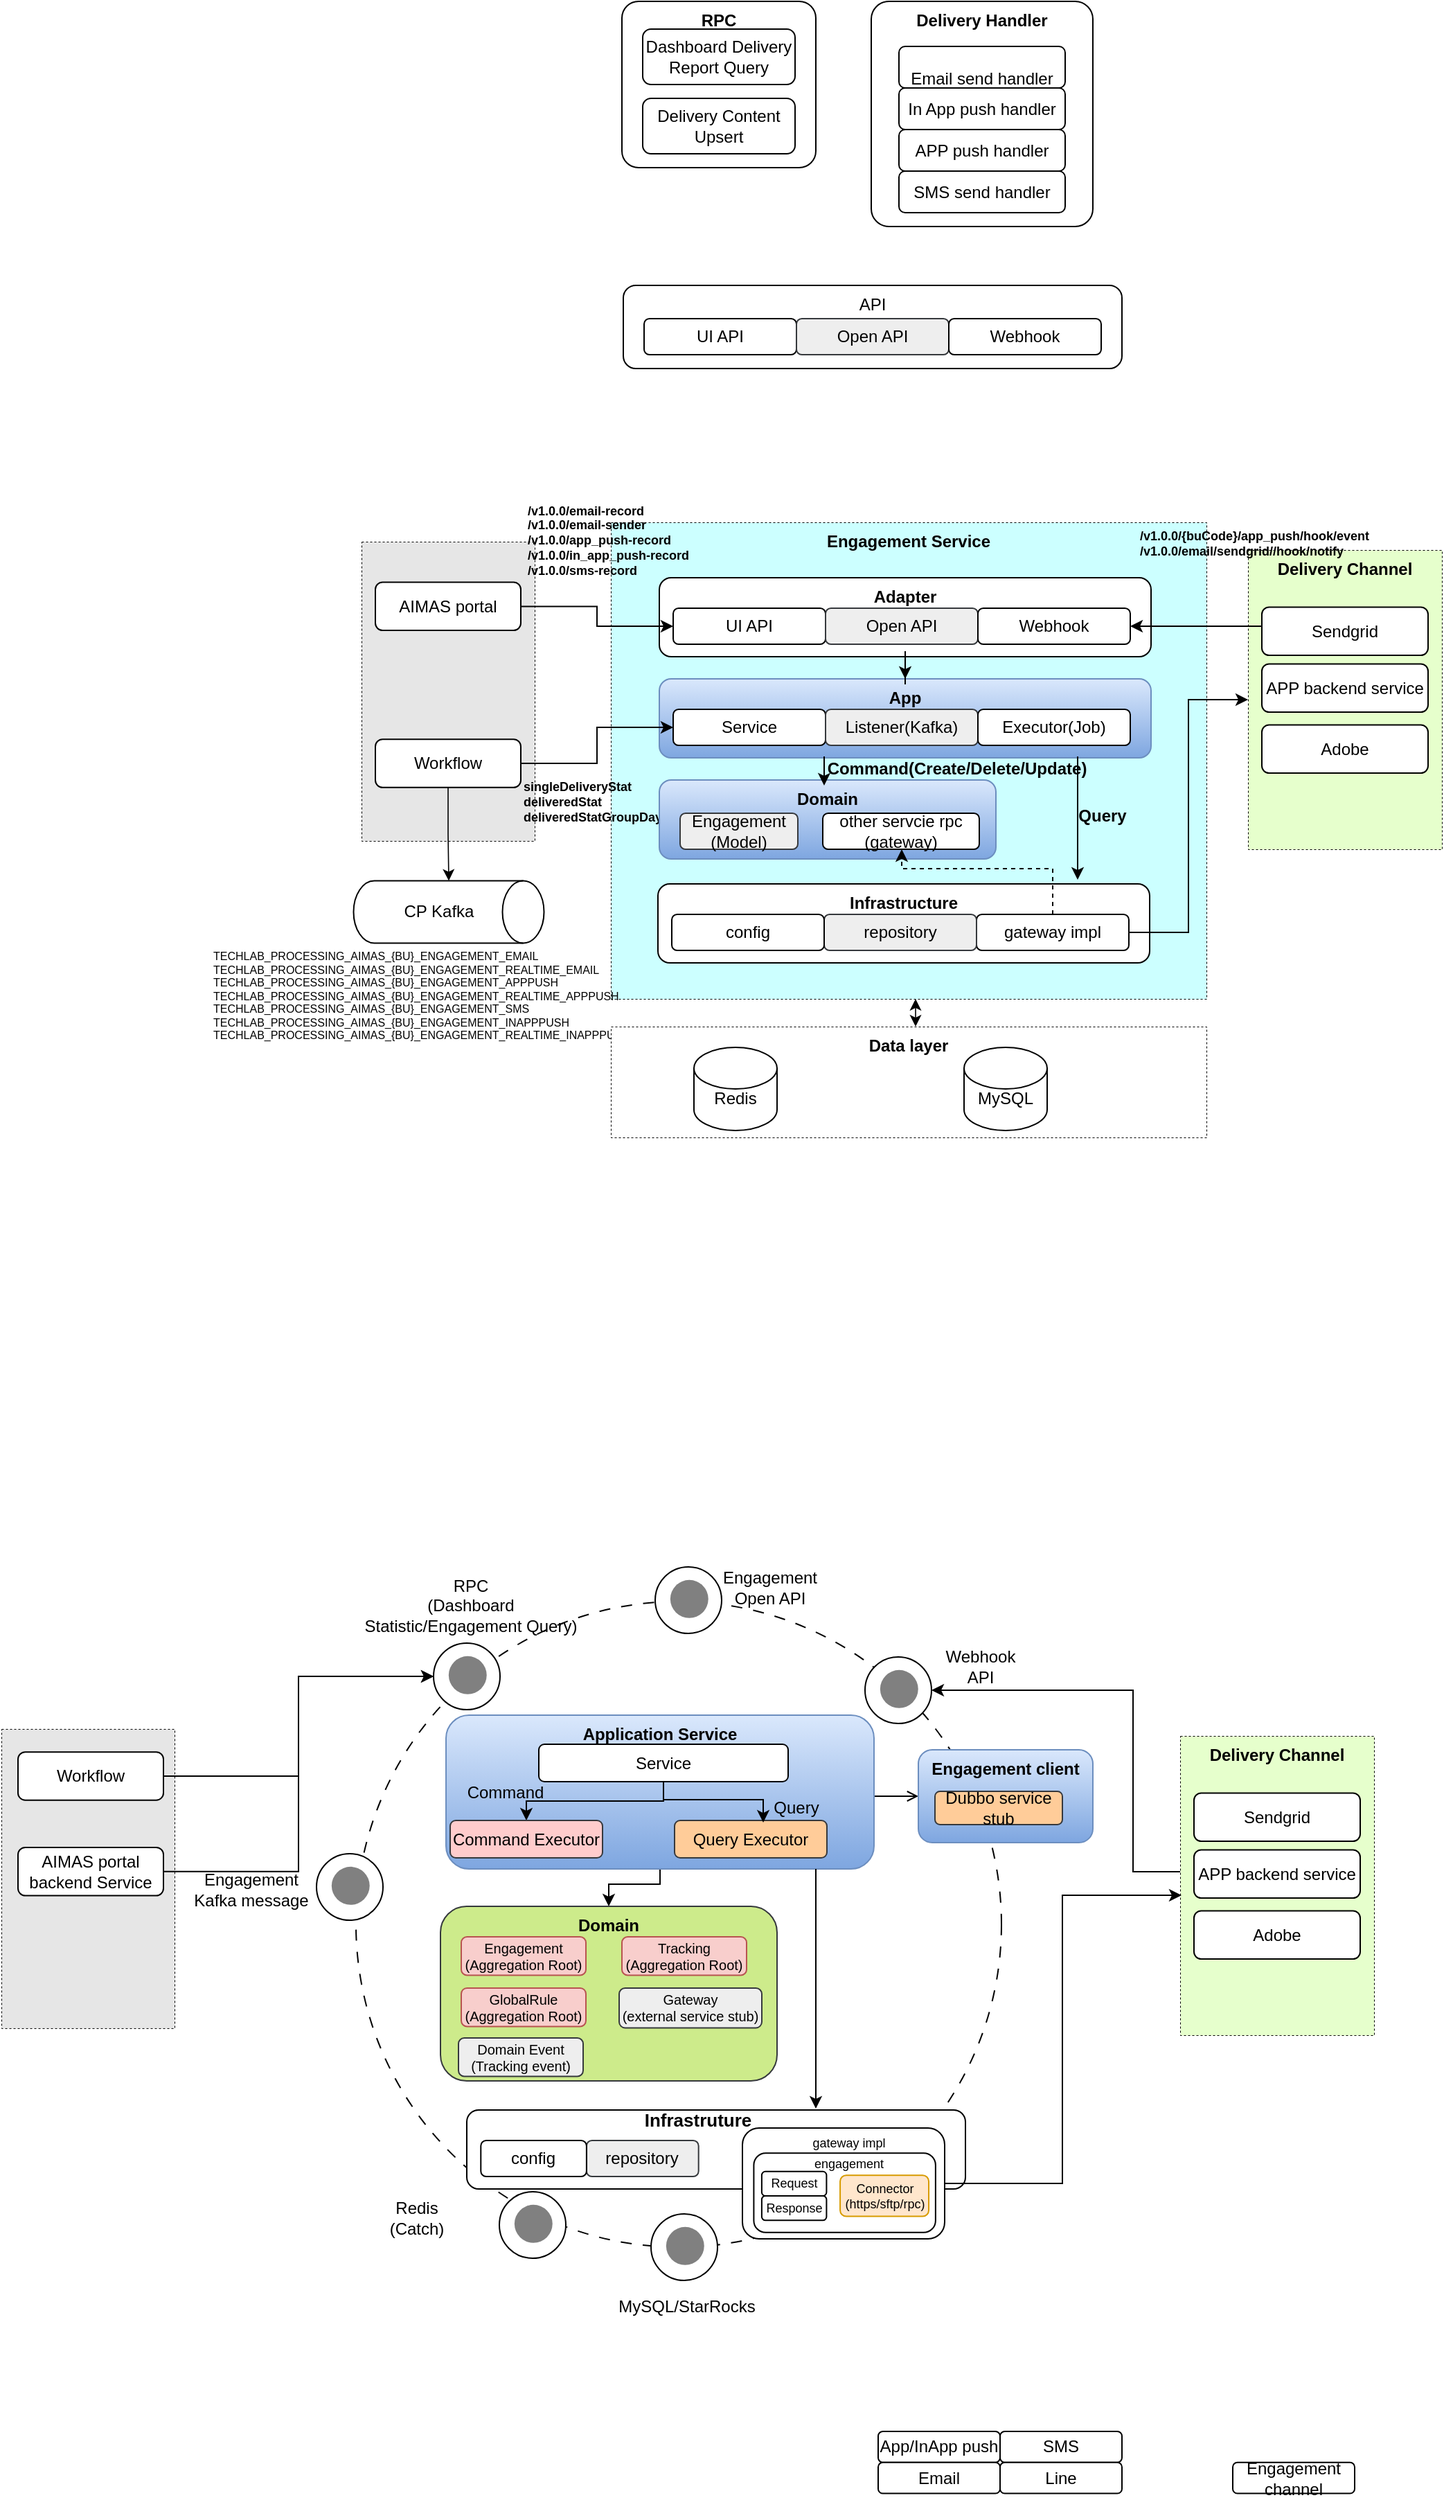 <mxfile version="26.0.14">
  <diagram name="第 1 页" id="Tgx1bqKsLs8PZ8dt4VcN">
    <mxGraphModel dx="1925" dy="1821" grid="0" gridSize="10" guides="1" tooltips="1" connect="1" arrows="1" fold="1" page="1" pageScale="1" pageWidth="827" pageHeight="1169" math="0" shadow="0">
      <root>
        <mxCell id="0" />
        <mxCell id="1" parent="0" />
        <mxCell id="XerFbpVoTHIb1QeO8kq2-1" value="Engagement Service" style="rounded=0;whiteSpace=wrap;html=1;verticalAlign=top;strokeWidth=0.5;dashed=1;fillColor=#CCFFFF;fontStyle=1" parent="1" vertex="1">
          <mxGeometry x="280" y="220" width="430" height="344" as="geometry" />
        </mxCell>
        <mxCell id="XerFbpVoTHIb1QeO8kq2-7" value="" style="shape=cylinder3;whiteSpace=wrap;html=1;boundedLbl=1;backgroundOutline=1;size=15;rotation=90;" parent="1" vertex="1">
          <mxGeometry x="140.5" y="432.5" width="45" height="137.5" as="geometry" />
        </mxCell>
        <mxCell id="XerFbpVoTHIb1QeO8kq2-8" value="&lt;div&gt;TECHLAB_PROCESSING_AIMAS_{BU}_ENGAGEMENT_EMAIL&lt;/div&gt;&lt;div&gt;TECHLAB_PROCESSING_AIMAS_{BU}_ENGAGEMENT_REALTIME_EMAIL&lt;/div&gt;&lt;div&gt;TECHLAB_PROCESSING_AIMAS_{BU}_ENGAGEMENT_APPPUSH&lt;/div&gt;&lt;div&gt;TECHLAB_PROCESSING_AIMAS_{BU}_ENGAGEMENT_REALTIME_APPPUSH&lt;/div&gt;&lt;div&gt;TECHLAB_PROCESSING_AIMAS_{BU}_ENGAGEMENT_SMS&lt;/div&gt;&lt;div&gt;TECHLAB_PROCESSING_AIMAS_{BU}_ENGAGEMENT_INAPPPUSH&lt;/div&gt;&lt;div&gt;TECHLAB_PROCESSING_AIMAS_{BU}_ENGAGEMENT_REALTIME_INAPPPUSH&lt;/div&gt;" style="text;html=1;align=left;verticalAlign=middle;whiteSpace=wrap;rounded=0;fontSize=8;" parent="1" vertex="1">
          <mxGeometry x="-9.5" y="527" width="330" height="70" as="geometry" />
        </mxCell>
        <mxCell id="XerFbpVoTHIb1QeO8kq2-21" value="" style="rounded=0;whiteSpace=wrap;html=1;dashed=1;strokeWidth=0.5;fillColor=#E6E6E6;" parent="1" vertex="1">
          <mxGeometry x="100" y="234" width="125" height="216" as="geometry" />
        </mxCell>
        <mxCell id="XerFbpVoTHIb1QeO8kq2-22" value="Workflow" style="rounded=1;whiteSpace=wrap;html=1;" parent="1" vertex="1">
          <mxGeometry x="110" y="376.62" width="105" height="34.75" as="geometry" />
        </mxCell>
        <mxCell id="XerFbpVoTHIb1QeO8kq2-23" value="AIMAS portal" style="rounded=1;whiteSpace=wrap;html=1;" parent="1" vertex="1">
          <mxGeometry x="110" y="263.25" width="105" height="34.75" as="geometry" />
        </mxCell>
        <mxCell id="XerFbpVoTHIb1QeO8kq2-24" value="Delivery Channel" style="rounded=0;whiteSpace=wrap;html=1;verticalAlign=top;dashed=1;strokeWidth=0.5;fillColor=#E6FFCC;fontStyle=1" parent="1" vertex="1">
          <mxGeometry x="740" y="240" width="140" height="216" as="geometry" />
        </mxCell>
        <mxCell id="XerFbpVoTHIb1QeO8kq2-25" value="APP backend service" style="rounded=1;whiteSpace=wrap;html=1;" parent="1" vertex="1">
          <mxGeometry x="750" y="322.25" width="120" height="34.75" as="geometry" />
        </mxCell>
        <mxCell id="XerFbpVoTHIb1QeO8kq2-26" value="Sendgrid" style="rounded=1;whiteSpace=wrap;html=1;" parent="1" vertex="1">
          <mxGeometry x="750" y="281.25" width="120" height="34.75" as="geometry" />
        </mxCell>
        <mxCell id="XerFbpVoTHIb1QeO8kq2-27" value="Adobe" style="rounded=1;whiteSpace=wrap;html=1;" parent="1" vertex="1">
          <mxGeometry x="750" y="366.25" width="120" height="34.75" as="geometry" />
        </mxCell>
        <mxCell id="XerFbpVoTHIb1QeO8kq2-34" value="Data layer" style="rounded=0;whiteSpace=wrap;html=1;verticalAlign=top;strokeWidth=0.5;dashed=1;fontStyle=1" parent="1" vertex="1">
          <mxGeometry x="280" y="584" width="430" height="80" as="geometry" />
        </mxCell>
        <mxCell id="XerFbpVoTHIb1QeO8kq2-35" value="" style="shape=cylinder3;whiteSpace=wrap;html=1;boundedLbl=1;backgroundOutline=1;size=15;" parent="1" vertex="1">
          <mxGeometry x="340" y="599" width="60" height="60" as="geometry" />
        </mxCell>
        <mxCell id="XerFbpVoTHIb1QeO8kq2-36" value="Redis" style="text;html=1;align=center;verticalAlign=middle;whiteSpace=wrap;rounded=0;" parent="1" vertex="1">
          <mxGeometry x="340" y="621" width="60" height="30" as="geometry" />
        </mxCell>
        <mxCell id="XerFbpVoTHIb1QeO8kq2-37" value="" style="shape=cylinder3;whiteSpace=wrap;html=1;boundedLbl=1;backgroundOutline=1;size=15;" parent="1" vertex="1">
          <mxGeometry x="535" y="599" width="60" height="60" as="geometry" />
        </mxCell>
        <mxCell id="XerFbpVoTHIb1QeO8kq2-38" value="MySQL" style="text;html=1;align=center;verticalAlign=middle;whiteSpace=wrap;rounded=0;" parent="1" vertex="1">
          <mxGeometry x="535" y="621" width="60" height="30" as="geometry" />
        </mxCell>
        <mxCell id="XerFbpVoTHIb1QeO8kq2-39" style="edgeStyle=orthogonalEdgeStyle;rounded=0;orthogonalLoop=1;jettySize=auto;html=1;entryX=0;entryY=0.5;entryDx=0;entryDy=0;entryPerimeter=0;strokeWidth=0.8;" parent="1" source="XerFbpVoTHIb1QeO8kq2-22" target="XerFbpVoTHIb1QeO8kq2-7" edge="1">
          <mxGeometry relative="1" as="geometry" />
        </mxCell>
        <mxCell id="XerFbpVoTHIb1QeO8kq2-42" value="" style="endArrow=classic;startArrow=classic;html=1;rounded=0;strokeWidth=0.8;" parent="1" edge="1">
          <mxGeometry width="50" height="50" relative="1" as="geometry">
            <mxPoint x="500" y="584" as="sourcePoint" />
            <mxPoint x="500" y="564" as="targetPoint" />
          </mxGeometry>
        </mxCell>
        <mxCell id="XerFbpVoTHIb1QeO8kq2-43" value="&lt;div&gt;/v1.0.0/email-record&lt;/div&gt;&lt;div&gt;/v1.0.0/email-sender&lt;/div&gt;&lt;div&gt;/v1.0.0/app_push-record&lt;/div&gt;&lt;div&gt;/v1.0.0/in_app_push-record&lt;/div&gt;&lt;div&gt;/v1.0.0/sms-record&lt;/div&gt;" style="text;html=1;align=left;verticalAlign=middle;whiteSpace=wrap;rounded=0;fontSize=9;fontStyle=1" parent="1" vertex="1">
          <mxGeometry x="218" y="203.25" width="140" height="60" as="geometry" />
        </mxCell>
        <mxCell id="XerFbpVoTHIb1QeO8kq2-46" value="&lt;div&gt;/v1.0.0/{buCode}/app_push/hook/event&lt;/div&gt;&lt;div&gt;/v1.0.0/email/sendgrid//hook/notify&lt;/div&gt;" style="text;html=1;align=left;verticalAlign=middle;whiteSpace=wrap;rounded=0;fontSize=9;fontStyle=1" parent="1" vertex="1">
          <mxGeometry x="660" y="220" width="140" height="30" as="geometry" />
        </mxCell>
        <mxCell id="XerFbpVoTHIb1QeO8kq2-47" value="&lt;div&gt;singleDeliveryStat&lt;/div&gt;&lt;div&gt;deliveredStat&lt;/div&gt;&lt;div&gt;deliveredStatGroupDay&lt;/div&gt;" style="text;html=1;align=left;verticalAlign=middle;whiteSpace=wrap;rounded=0;fontSize=9;fontStyle=1" parent="1" vertex="1">
          <mxGeometry x="215" y="404" width="140" height="36" as="geometry" />
        </mxCell>
        <mxCell id="XerFbpVoTHIb1QeO8kq2-48" value="CP Kafka" style="text;html=1;align=center;verticalAlign=middle;whiteSpace=wrap;rounded=0;" parent="1" vertex="1">
          <mxGeometry x="125.5" y="486.25" width="60" height="30" as="geometry" />
        </mxCell>
        <mxCell id="XerFbpVoTHIb1QeO8kq2-54" value="" style="group" parent="1" vertex="1" connectable="0">
          <mxGeometry x="289" y="49" width="360" height="60" as="geometry" />
        </mxCell>
        <mxCell id="XerFbpVoTHIb1QeO8kq2-2" value="API" style="rounded=1;whiteSpace=wrap;html=1;verticalAlign=top;" parent="XerFbpVoTHIb1QeO8kq2-54" vertex="1">
          <mxGeometry width="360" height="60" as="geometry" />
        </mxCell>
        <mxCell id="XerFbpVoTHIb1QeO8kq2-4" value="UI API" style="rounded=1;whiteSpace=wrap;html=1;" parent="XerFbpVoTHIb1QeO8kq2-54" vertex="1">
          <mxGeometry x="15" y="24" width="110" height="26" as="geometry" />
        </mxCell>
        <mxCell id="XerFbpVoTHIb1QeO8kq2-5" value="Open API" style="rounded=1;whiteSpace=wrap;html=1;fillColor=#eeeeee;strokeColor=#36393d;" parent="XerFbpVoTHIb1QeO8kq2-54" vertex="1">
          <mxGeometry x="125" y="24" width="110" height="26" as="geometry" />
        </mxCell>
        <mxCell id="XerFbpVoTHIb1QeO8kq2-6" value="Webhook" style="rounded=1;whiteSpace=wrap;html=1;" parent="XerFbpVoTHIb1QeO8kq2-54" vertex="1">
          <mxGeometry x="235" y="24" width="110" height="26" as="geometry" />
        </mxCell>
        <mxCell id="XerFbpVoTHIb1QeO8kq2-55" value="" style="group" parent="1" vertex="1" connectable="0">
          <mxGeometry x="288" y="-156" width="340" height="162.5" as="geometry" />
        </mxCell>
        <mxCell id="XerFbpVoTHIb1QeO8kq2-9" value="RPC" style="rounded=1;whiteSpace=wrap;html=1;align=center;verticalAlign=top;fontStyle=1;arcSize=10;" parent="XerFbpVoTHIb1QeO8kq2-55" vertex="1">
          <mxGeometry width="140" height="120" as="geometry" />
        </mxCell>
        <mxCell id="XerFbpVoTHIb1QeO8kq2-10" value="Dashboard Delivery Report Query" style="rounded=1;whiteSpace=wrap;html=1;" parent="XerFbpVoTHIb1QeO8kq2-55" vertex="1">
          <mxGeometry x="15" y="20" width="110" height="40" as="geometry" />
        </mxCell>
        <mxCell id="XerFbpVoTHIb1QeO8kq2-11" value="Delivery Content Upsert" style="rounded=1;whiteSpace=wrap;html=1;" parent="XerFbpVoTHIb1QeO8kq2-55" vertex="1">
          <mxGeometry x="15" y="70" width="110" height="40" as="geometry" />
        </mxCell>
        <mxCell id="XerFbpVoTHIb1QeO8kq2-12" value="Delivery Handler" style="rounded=1;whiteSpace=wrap;html=1;align=center;verticalAlign=top;fontStyle=1;arcSize=8;" parent="XerFbpVoTHIb1QeO8kq2-55" vertex="1">
          <mxGeometry x="180" width="160" height="162.5" as="geometry" />
        </mxCell>
        <mxCell id="XerFbpVoTHIb1QeO8kq2-13" value="&lt;div&gt;&lt;br&gt;&lt;/div&gt;Email send handler" style="rounded=1;whiteSpace=wrap;html=1;" parent="XerFbpVoTHIb1QeO8kq2-55" vertex="1">
          <mxGeometry x="200" y="32.5" width="120" height="30" as="geometry" />
        </mxCell>
        <mxCell id="XerFbpVoTHIb1QeO8kq2-14" value="In App push handler" style="rounded=1;whiteSpace=wrap;html=1;" parent="XerFbpVoTHIb1QeO8kq2-55" vertex="1">
          <mxGeometry x="200" y="62.5" width="120" height="30" as="geometry" />
        </mxCell>
        <mxCell id="XerFbpVoTHIb1QeO8kq2-15" value="APP push handler" style="rounded=1;whiteSpace=wrap;html=1;" parent="XerFbpVoTHIb1QeO8kq2-55" vertex="1">
          <mxGeometry x="200" y="92.5" width="120" height="30" as="geometry" />
        </mxCell>
        <mxCell id="XerFbpVoTHIb1QeO8kq2-16" value="SMS send handler" style="rounded=1;whiteSpace=wrap;html=1;" parent="XerFbpVoTHIb1QeO8kq2-55" vertex="1">
          <mxGeometry x="200" y="122.5" width="120" height="30" as="geometry" />
        </mxCell>
        <mxCell id="XerFbpVoTHIb1QeO8kq2-57" value="" style="group" parent="1" vertex="1" connectable="0">
          <mxGeometry x="315" y="260" width="355" height="57" as="geometry" />
        </mxCell>
        <mxCell id="XerFbpVoTHIb1QeO8kq2-58" value="Adapter" style="rounded=1;whiteSpace=wrap;html=1;align=center;verticalAlign=top;fontStyle=1" parent="XerFbpVoTHIb1QeO8kq2-57" vertex="1">
          <mxGeometry width="355" height="57" as="geometry" />
        </mxCell>
        <mxCell id="XerFbpVoTHIb1QeO8kq2-62" value="UI API" style="rounded=1;whiteSpace=wrap;html=1;" parent="XerFbpVoTHIb1QeO8kq2-57" vertex="1">
          <mxGeometry x="10" y="22" width="110" height="26" as="geometry" />
        </mxCell>
        <mxCell id="XerFbpVoTHIb1QeO8kq2-63" value="Open API" style="rounded=1;whiteSpace=wrap;html=1;fillColor=#eeeeee;strokeColor=#36393d;" parent="XerFbpVoTHIb1QeO8kq2-57" vertex="1">
          <mxGeometry x="120" y="22" width="110" height="26" as="geometry" />
        </mxCell>
        <mxCell id="XerFbpVoTHIb1QeO8kq2-64" value="Webhook" style="rounded=1;whiteSpace=wrap;html=1;" parent="XerFbpVoTHIb1QeO8kq2-57" vertex="1">
          <mxGeometry x="230" y="22" width="110" height="26" as="geometry" />
        </mxCell>
        <mxCell id="XerFbpVoTHIb1QeO8kq2-65" value="" style="group" parent="1" vertex="1" connectable="0">
          <mxGeometry x="315" y="333" width="355" height="57" as="geometry" />
        </mxCell>
        <mxCell id="XerFbpVoTHIb1QeO8kq2-66" value="App" style="rounded=1;whiteSpace=wrap;html=1;align=center;verticalAlign=top;fontStyle=1;fillColor=#dae8fc;strokeColor=#6c8ebf;gradientColor=#7ea6e0;" parent="XerFbpVoTHIb1QeO8kq2-65" vertex="1">
          <mxGeometry width="355" height="57" as="geometry" />
        </mxCell>
        <mxCell id="XerFbpVoTHIb1QeO8kq2-67" value="Service" style="rounded=1;whiteSpace=wrap;html=1;" parent="XerFbpVoTHIb1QeO8kq2-65" vertex="1">
          <mxGeometry x="10" y="22" width="110" height="26" as="geometry" />
        </mxCell>
        <mxCell id="XerFbpVoTHIb1QeO8kq2-68" value="Listener(Kafka)" style="rounded=1;whiteSpace=wrap;html=1;fillColor=#eeeeee;strokeColor=#36393d;" parent="XerFbpVoTHIb1QeO8kq2-65" vertex="1">
          <mxGeometry x="120" y="22" width="110" height="26" as="geometry" />
        </mxCell>
        <mxCell id="XerFbpVoTHIb1QeO8kq2-69" value="Executor(Job)" style="rounded=1;whiteSpace=wrap;html=1;" parent="XerFbpVoTHIb1QeO8kq2-65" vertex="1">
          <mxGeometry x="230" y="22" width="110" height="26" as="geometry" />
        </mxCell>
        <mxCell id="XerFbpVoTHIb1QeO8kq2-70" value="" style="group" parent="1" vertex="1" connectable="0">
          <mxGeometry x="315" y="406" width="355" height="57" as="geometry" />
        </mxCell>
        <mxCell id="XerFbpVoTHIb1QeO8kq2-71" value="Domain" style="rounded=1;whiteSpace=wrap;html=1;align=center;verticalAlign=top;fontStyle=1;fillColor=#dae8fc;strokeColor=#6c8ebf;gradientColor=#7ea6e0;" parent="XerFbpVoTHIb1QeO8kq2-70" vertex="1">
          <mxGeometry width="243" height="57" as="geometry" />
        </mxCell>
        <mxCell id="XerFbpVoTHIb1QeO8kq2-72" value="&lt;div&gt;other servcie rpc&lt;/div&gt;(gateway)" style="rounded=1;whiteSpace=wrap;html=1;" parent="XerFbpVoTHIb1QeO8kq2-70" vertex="1">
          <mxGeometry x="118" y="24" width="113" height="26" as="geometry" />
        </mxCell>
        <mxCell id="XerFbpVoTHIb1QeO8kq2-73" value="Engagement&lt;div&gt;(Model)&lt;/div&gt;" style="rounded=1;whiteSpace=wrap;html=1;fillColor=#eeeeee;strokeColor=#36393d;" parent="XerFbpVoTHIb1QeO8kq2-70" vertex="1">
          <mxGeometry x="15" y="24" width="85" height="26" as="geometry" />
        </mxCell>
        <mxCell id="XerFbpVoTHIb1QeO8kq2-93" value="" style="endArrow=classic;html=1;rounded=0;" parent="XerFbpVoTHIb1QeO8kq2-70" edge="1">
          <mxGeometry width="50" height="50" relative="1" as="geometry">
            <mxPoint x="302" y="-17" as="sourcePoint" />
            <mxPoint x="302" y="72" as="targetPoint" />
          </mxGeometry>
        </mxCell>
        <mxCell id="XerFbpVoTHIb1QeO8kq2-94" value="Query" style="text;html=1;align=center;verticalAlign=middle;whiteSpace=wrap;rounded=0;fontStyle=1" parent="XerFbpVoTHIb1QeO8kq2-70" vertex="1">
          <mxGeometry x="290" y="11" width="60" height="30" as="geometry" />
        </mxCell>
        <mxCell id="XerFbpVoTHIb1QeO8kq2-75" value="" style="group" parent="1" vertex="1" connectable="0">
          <mxGeometry x="314" y="481" width="355" height="57" as="geometry" />
        </mxCell>
        <mxCell id="XerFbpVoTHIb1QeO8kq2-76" value="Infrastructure" style="rounded=1;whiteSpace=wrap;html=1;align=center;verticalAlign=top;fontStyle=1" parent="XerFbpVoTHIb1QeO8kq2-75" vertex="1">
          <mxGeometry width="355" height="57" as="geometry" />
        </mxCell>
        <mxCell id="XerFbpVoTHIb1QeO8kq2-77" value="gateway impl" style="rounded=1;whiteSpace=wrap;html=1;" parent="XerFbpVoTHIb1QeO8kq2-75" vertex="1">
          <mxGeometry x="230" y="22" width="110" height="26" as="geometry" />
        </mxCell>
        <mxCell id="XerFbpVoTHIb1QeO8kq2-78" value="repository" style="rounded=1;whiteSpace=wrap;html=1;fillColor=#eeeeee;strokeColor=#36393d;" parent="XerFbpVoTHIb1QeO8kq2-75" vertex="1">
          <mxGeometry x="120" y="22" width="110" height="26" as="geometry" />
        </mxCell>
        <mxCell id="XerFbpVoTHIb1QeO8kq2-79" value="config" style="rounded=1;whiteSpace=wrap;html=1;" parent="XerFbpVoTHIb1QeO8kq2-75" vertex="1">
          <mxGeometry x="10" y="22" width="110" height="26" as="geometry" />
        </mxCell>
        <mxCell id="XerFbpVoTHIb1QeO8kq2-81" style="edgeStyle=orthogonalEdgeStyle;rounded=0;orthogonalLoop=1;jettySize=auto;html=1;entryX=0.5;entryY=0;entryDx=0;entryDy=0;" parent="1" source="XerFbpVoTHIb1QeO8kq2-58" target="XerFbpVoTHIb1QeO8kq2-66" edge="1">
          <mxGeometry relative="1" as="geometry" />
        </mxCell>
        <mxCell id="XerFbpVoTHIb1QeO8kq2-82" style="edgeStyle=orthogonalEdgeStyle;rounded=0;orthogonalLoop=1;jettySize=auto;html=1;entryX=0.5;entryY=0;entryDx=0;entryDy=0;" parent="1" edge="1">
          <mxGeometry relative="1" as="geometry">
            <mxPoint x="434" y="389" as="sourcePoint" />
            <mxPoint x="434" y="410" as="targetPoint" />
          </mxGeometry>
        </mxCell>
        <mxCell id="XerFbpVoTHIb1QeO8kq2-84" value="Command(Create/Delete/Update)" style="text;html=1;align=center;verticalAlign=middle;whiteSpace=wrap;rounded=0;fontStyle=1" parent="1" vertex="1">
          <mxGeometry x="500" y="383" width="60" height="30" as="geometry" />
        </mxCell>
        <mxCell id="XerFbpVoTHIb1QeO8kq2-85" style="edgeStyle=orthogonalEdgeStyle;rounded=0;orthogonalLoop=1;jettySize=auto;html=1;dashed=1;" parent="1" source="XerFbpVoTHIb1QeO8kq2-77" target="XerFbpVoTHIb1QeO8kq2-72" edge="1">
          <mxGeometry relative="1" as="geometry">
            <Array as="points">
              <mxPoint x="599" y="470" />
              <mxPoint x="490" y="470" />
            </Array>
          </mxGeometry>
        </mxCell>
        <mxCell id="XerFbpVoTHIb1QeO8kq2-88" style="edgeStyle=orthogonalEdgeStyle;rounded=0;orthogonalLoop=1;jettySize=auto;html=1;" parent="1" source="XerFbpVoTHIb1QeO8kq2-26" target="XerFbpVoTHIb1QeO8kq2-64" edge="1">
          <mxGeometry relative="1" as="geometry">
            <Array as="points">
              <mxPoint x="725" y="295" />
              <mxPoint x="725" y="295" />
            </Array>
          </mxGeometry>
        </mxCell>
        <mxCell id="XerFbpVoTHIb1QeO8kq2-87" style="edgeStyle=orthogonalEdgeStyle;rounded=0;orthogonalLoop=1;jettySize=auto;html=1;" parent="1" source="XerFbpVoTHIb1QeO8kq2-23" target="XerFbpVoTHIb1QeO8kq2-62" edge="1">
          <mxGeometry relative="1" as="geometry" />
        </mxCell>
        <mxCell id="XerFbpVoTHIb1QeO8kq2-91" style="edgeStyle=orthogonalEdgeStyle;rounded=0;orthogonalLoop=1;jettySize=auto;html=1;entryX=0;entryY=0.5;entryDx=0;entryDy=0;" parent="1" source="XerFbpVoTHIb1QeO8kq2-77" target="XerFbpVoTHIb1QeO8kq2-24" edge="1">
          <mxGeometry relative="1" as="geometry" />
        </mxCell>
        <mxCell id="XerFbpVoTHIb1QeO8kq2-89" style="edgeStyle=orthogonalEdgeStyle;rounded=0;orthogonalLoop=1;jettySize=auto;html=1;entryX=0;entryY=0.5;entryDx=0;entryDy=0;" parent="1" source="XerFbpVoTHIb1QeO8kq2-22" target="XerFbpVoTHIb1QeO8kq2-67" edge="1">
          <mxGeometry relative="1" as="geometry" />
        </mxCell>
        <mxCell id="XerFbpVoTHIb1QeO8kq2-95" value="" style="ellipse;whiteSpace=wrap;html=1;aspect=fixed;dashed=1;dashPattern=8 8;" parent="1" vertex="1">
          <mxGeometry x="96" y="999" width="466" height="466" as="geometry" />
        </mxCell>
        <mxCell id="XerFbpVoTHIb1QeO8kq2-98" value="" style="group" parent="1" vertex="1" connectable="0">
          <mxGeometry x="312" y="974" width="51" height="48" as="geometry" />
        </mxCell>
        <mxCell id="XerFbpVoTHIb1QeO8kq2-96" value="" style="ellipse;whiteSpace=wrap;html=1;aspect=fixed;" parent="XerFbpVoTHIb1QeO8kq2-98" vertex="1">
          <mxGeometry width="48" height="48" as="geometry" />
        </mxCell>
        <mxCell id="XerFbpVoTHIb1QeO8kq2-97" value="" style="ellipse;whiteSpace=wrap;html=1;aspect=fixed;fillColor=#808080;strokeColor=none;" parent="XerFbpVoTHIb1QeO8kq2-98" vertex="1">
          <mxGeometry x="10.929" y="9.429" width="27.429" height="27.429" as="geometry" />
        </mxCell>
        <mxCell id="XerFbpVoTHIb1QeO8kq2-99" value="Engagement Open API" style="text;html=1;align=center;verticalAlign=middle;whiteSpace=wrap;rounded=0;" parent="1" vertex="1">
          <mxGeometry x="364.5" y="974" width="60" height="30" as="geometry" />
        </mxCell>
        <mxCell id="XerFbpVoTHIb1QeO8kq2-100" value="" style="group" parent="1" vertex="1" connectable="0">
          <mxGeometry x="152" y="1029" width="51" height="48" as="geometry" />
        </mxCell>
        <mxCell id="XerFbpVoTHIb1QeO8kq2-101" value="" style="ellipse;whiteSpace=wrap;html=1;aspect=fixed;" parent="XerFbpVoTHIb1QeO8kq2-100" vertex="1">
          <mxGeometry width="48" height="48" as="geometry" />
        </mxCell>
        <mxCell id="XerFbpVoTHIb1QeO8kq2-102" value="" style="ellipse;whiteSpace=wrap;html=1;aspect=fixed;fillColor=#808080;strokeColor=none;" parent="XerFbpVoTHIb1QeO8kq2-100" vertex="1">
          <mxGeometry x="10.929" y="9.429" width="27.429" height="27.429" as="geometry" />
        </mxCell>
        <mxCell id="XerFbpVoTHIb1QeO8kq2-103" value="RPC&lt;div&gt;(Dashboard Statistic/Engagement Query)&lt;/div&gt;" style="text;html=1;align=center;verticalAlign=middle;whiteSpace=wrap;rounded=0;" parent="1" vertex="1">
          <mxGeometry x="98" y="987" width="162" height="30" as="geometry" />
        </mxCell>
        <mxCell id="XerFbpVoTHIb1QeO8kq2-109" value="" style="group" parent="1" vertex="1" connectable="0">
          <mxGeometry x="199.5" y="1425" width="51" height="48" as="geometry" />
        </mxCell>
        <mxCell id="XerFbpVoTHIb1QeO8kq2-110" value="" style="ellipse;whiteSpace=wrap;html=1;aspect=fixed;" parent="XerFbpVoTHIb1QeO8kq2-109" vertex="1">
          <mxGeometry width="48" height="48" as="geometry" />
        </mxCell>
        <mxCell id="XerFbpVoTHIb1QeO8kq2-111" value="" style="ellipse;whiteSpace=wrap;html=1;aspect=fixed;fillColor=#808080;strokeColor=none;" parent="XerFbpVoTHIb1QeO8kq2-109" vertex="1">
          <mxGeometry x="10.929" y="9.429" width="27.429" height="27.429" as="geometry" />
        </mxCell>
        <mxCell id="XerFbpVoTHIb1QeO8kq2-112" value="Redis&lt;div&gt;(Catch)&lt;/div&gt;" style="text;html=1;align=center;verticalAlign=middle;whiteSpace=wrap;rounded=0;" parent="1" vertex="1">
          <mxGeometry x="110" y="1429" width="60" height="30" as="geometry" />
        </mxCell>
        <mxCell id="XerFbpVoTHIb1QeO8kq2-113" value="" style="group" parent="1" vertex="1" connectable="0">
          <mxGeometry x="67.5" y="1181" width="51" height="48" as="geometry" />
        </mxCell>
        <mxCell id="XerFbpVoTHIb1QeO8kq2-114" value="" style="ellipse;whiteSpace=wrap;html=1;aspect=fixed;" parent="XerFbpVoTHIb1QeO8kq2-113" vertex="1">
          <mxGeometry width="48" height="48" as="geometry" />
        </mxCell>
        <mxCell id="XerFbpVoTHIb1QeO8kq2-115" value="" style="ellipse;whiteSpace=wrap;html=1;aspect=fixed;fillColor=#808080;strokeColor=none;" parent="XerFbpVoTHIb1QeO8kq2-113" vertex="1">
          <mxGeometry x="10.929" y="9.429" width="27.429" height="27.429" as="geometry" />
        </mxCell>
        <mxCell id="XerFbpVoTHIb1QeO8kq2-116" value="Engagement Kafka message" style="text;html=1;align=center;verticalAlign=middle;whiteSpace=wrap;rounded=0;" parent="1" vertex="1">
          <mxGeometry x="-28" y="1192" width="97" height="30" as="geometry" />
        </mxCell>
        <mxCell id="XerFbpVoTHIb1QeO8kq2-143" style="edgeStyle=orthogonalEdgeStyle;rounded=0;orthogonalLoop=1;jettySize=auto;html=1;entryX=0;entryY=0.5;entryDx=0;entryDy=0;endArrow=open;endFill=0;" parent="1" source="XerFbpVoTHIb1QeO8kq2-118" target="XerFbpVoTHIb1QeO8kq2-139" edge="1">
          <mxGeometry relative="1" as="geometry">
            <Array as="points">
              <mxPoint x="482" y="1140" />
            </Array>
          </mxGeometry>
        </mxCell>
        <mxCell id="XerFbpVoTHIb1QeO8kq2-151" style="edgeStyle=orthogonalEdgeStyle;rounded=0;orthogonalLoop=1;jettySize=auto;html=1;entryX=0.5;entryY=0;entryDx=0;entryDy=0;" parent="1" source="XerFbpVoTHIb1QeO8kq2-118" target="XerFbpVoTHIb1QeO8kq2-127" edge="1">
          <mxGeometry relative="1" as="geometry">
            <Array as="points">
              <mxPoint x="316" y="1203" />
              <mxPoint x="279" y="1203" />
            </Array>
          </mxGeometry>
        </mxCell>
        <mxCell id="XerFbpVoTHIb1QeO8kq2-118" value="Application Service" style="rounded=1;whiteSpace=wrap;html=1;align=center;verticalAlign=top;fontStyle=1;fillColor=#dae8fc;strokeColor=#6c8ebf;gradientColor=#7ea6e0;container=0;" parent="1" vertex="1">
          <mxGeometry x="161" y="1081" width="309" height="111" as="geometry" />
        </mxCell>
        <mxCell id="XerFbpVoTHIb1QeO8kq2-122" style="edgeStyle=orthogonalEdgeStyle;rounded=0;orthogonalLoop=1;jettySize=auto;html=1;" parent="1" source="XerFbpVoTHIb1QeO8kq2-119" target="XerFbpVoTHIb1QeO8kq2-120" edge="1">
          <mxGeometry relative="1" as="geometry">
            <Array as="points">
              <mxPoint x="318" y="1143" />
              <mxPoint x="219" y="1143" />
            </Array>
          </mxGeometry>
        </mxCell>
        <mxCell id="XerFbpVoTHIb1QeO8kq2-119" value="Service" style="rounded=1;whiteSpace=wrap;html=1;container=0;" parent="1" vertex="1">
          <mxGeometry x="228" y="1102" width="180" height="27" as="geometry" />
        </mxCell>
        <mxCell id="XerFbpVoTHIb1QeO8kq2-120" value="Command Executor" style="rounded=1;whiteSpace=wrap;html=1;fillColor=#ffcccc;strokeColor=#36393d;container=0;" parent="1" vertex="1">
          <mxGeometry x="164" y="1157" width="110" height="27" as="geometry" />
        </mxCell>
        <mxCell id="XerFbpVoTHIb1QeO8kq2-121" value="Query Executor" style="rounded=1;whiteSpace=wrap;html=1;container=0;fillColor=#ffcc99;strokeColor=#36393d;" parent="1" vertex="1">
          <mxGeometry x="326" y="1157" width="110" height="27" as="geometry" />
        </mxCell>
        <mxCell id="XerFbpVoTHIb1QeO8kq2-123" value="Command" style="text;html=1;align=center;verticalAlign=middle;whiteSpace=wrap;rounded=0;" parent="1" vertex="1">
          <mxGeometry x="174" y="1121.5" width="60" height="30" as="geometry" />
        </mxCell>
        <mxCell id="XerFbpVoTHIb1QeO8kq2-124" value="Query" style="text;html=1;align=center;verticalAlign=middle;whiteSpace=wrap;rounded=0;" parent="1" vertex="1">
          <mxGeometry x="384" y="1133" width="60" height="30" as="geometry" />
        </mxCell>
        <mxCell id="XerFbpVoTHIb1QeO8kq2-125" style="edgeStyle=orthogonalEdgeStyle;rounded=0;orthogonalLoop=1;jettySize=auto;html=1;entryX=0.582;entryY=0.057;entryDx=0;entryDy=0;entryPerimeter=0;" parent="1" source="XerFbpVoTHIb1QeO8kq2-119" target="XerFbpVoTHIb1QeO8kq2-121" edge="1">
          <mxGeometry relative="1" as="geometry">
            <Array as="points">
              <mxPoint x="318" y="1142" />
              <mxPoint x="390" y="1142" />
            </Array>
          </mxGeometry>
        </mxCell>
        <mxCell id="XerFbpVoTHIb1QeO8kq2-127" value="Domain" style="rounded=1;whiteSpace=wrap;html=1;align=center;verticalAlign=top;fontStyle=1;fillColor=#cdeb8b;strokeColor=#36393d;" parent="1" vertex="1">
          <mxGeometry x="157" y="1219" width="243" height="126" as="geometry" />
        </mxCell>
        <mxCell id="XerFbpVoTHIb1QeO8kq2-135" value="" style="group" parent="1" vertex="1" connectable="0">
          <mxGeometry x="309" y="1441" width="51" height="48" as="geometry" />
        </mxCell>
        <mxCell id="XerFbpVoTHIb1QeO8kq2-136" value="" style="ellipse;whiteSpace=wrap;html=1;aspect=fixed;" parent="XerFbpVoTHIb1QeO8kq2-135" vertex="1">
          <mxGeometry width="48" height="48" as="geometry" />
        </mxCell>
        <mxCell id="XerFbpVoTHIb1QeO8kq2-137" value="" style="ellipse;whiteSpace=wrap;html=1;aspect=fixed;fillColor=#808080;strokeColor=none;" parent="XerFbpVoTHIb1QeO8kq2-135" vertex="1">
          <mxGeometry x="10.929" y="9.429" width="27.429" height="27.429" as="geometry" />
        </mxCell>
        <mxCell id="XerFbpVoTHIb1QeO8kq2-138" value="MySQL/StarRocks" style="text;html=1;align=center;verticalAlign=middle;whiteSpace=wrap;rounded=0;" parent="1" vertex="1">
          <mxGeometry x="304.5" y="1493" width="60" height="30" as="geometry" />
        </mxCell>
        <mxCell id="XerFbpVoTHIb1QeO8kq2-139" value="Engagement client" style="rounded=1;whiteSpace=wrap;html=1;align=center;verticalAlign=top;fontStyle=1;fillColor=#dae8fc;strokeColor=#6c8ebf;gradientColor=#7ea6e0;container=0;" parent="1" vertex="1">
          <mxGeometry x="502" y="1106" width="126" height="67" as="geometry" />
        </mxCell>
        <mxCell id="XerFbpVoTHIb1QeO8kq2-140" value="Dubbo service stub" style="rounded=1;whiteSpace=wrap;html=1;container=0;fillColor=#ffcc99;strokeColor=#36393d;" parent="1" vertex="1">
          <mxGeometry x="514" y="1136" width="92" height="24" as="geometry" />
        </mxCell>
        <mxCell id="XerFbpVoTHIb1QeO8kq2-144" value="" style="group" parent="1" vertex="1" connectable="0">
          <mxGeometry x="176" y="1366" width="360" height="57" as="geometry" />
        </mxCell>
        <mxCell id="XerFbpVoTHIb1QeO8kq2-145" value="" style="rounded=1;whiteSpace=wrap;html=1;align=center;verticalAlign=top;fontStyle=1" parent="XerFbpVoTHIb1QeO8kq2-144" vertex="1">
          <mxGeometry width="360" height="57.0" as="geometry" />
        </mxCell>
        <mxCell id="XerFbpVoTHIb1QeO8kq2-147" value="repository" style="rounded=1;whiteSpace=wrap;html=1;fillColor=#eeeeee;strokeColor=#36393d;" parent="XerFbpVoTHIb1QeO8kq2-144" vertex="1">
          <mxGeometry x="86.452" y="22.002" width="80.89" height="26.003" as="geometry" />
        </mxCell>
        <mxCell id="XerFbpVoTHIb1QeO8kq2-148" value="config" style="rounded=1;whiteSpace=wrap;html=1;" parent="XerFbpVoTHIb1QeO8kq2-144" vertex="1">
          <mxGeometry x="10.142" y="22.002" width="76.31" height="26.003" as="geometry" />
        </mxCell>
        <mxCell id="QtOKSeVlvf_DVjxNgbwE-21" value="Infrastruture" style="text;html=1;align=center;verticalAlign=middle;whiteSpace=wrap;rounded=0;fontStyle=1;fontSize=13;" vertex="1" parent="XerFbpVoTHIb1QeO8kq2-144">
          <mxGeometry x="138.817" y="-8" width="55.527" height="30" as="geometry" />
        </mxCell>
        <mxCell id="XerFbpVoTHIb1QeO8kq2-150" value="Domain Event&lt;div&gt;(Tracking event)&lt;/div&gt;" style="rounded=1;whiteSpace=wrap;html=1;fillColor=#eeeeee;strokeColor=#36393d;fontSize=10;" parent="1" vertex="1">
          <mxGeometry x="170" y="1313.996" width="90" height="27.724" as="geometry" />
        </mxCell>
        <mxCell id="XerFbpVoTHIb1QeO8kq2-129" value="Engagement&lt;div&gt;(Aggregation Root)&lt;/div&gt;" style="rounded=1;whiteSpace=wrap;html=1;fillColor=#f8cecc;strokeColor=#b85450;fontSize=10;" parent="1" vertex="1">
          <mxGeometry x="172" y="1241" width="90" height="27.724" as="geometry" />
        </mxCell>
        <mxCell id="XerFbpVoTHIb1QeO8kq2-132" value="Tracking&lt;div&gt;(Aggregation Root)&lt;/div&gt;" style="rounded=1;whiteSpace=wrap;html=1;fillColor=#f8cecc;strokeColor=#b85450;fontSize=10;" parent="1" vertex="1">
          <mxGeometry x="288" y="1241" width="90" height="27.724" as="geometry" />
        </mxCell>
        <mxCell id="XerFbpVoTHIb1QeO8kq2-133" value="GlobalRule&lt;div&gt;(Aggregation Root)&lt;/div&gt;" style="rounded=1;whiteSpace=wrap;html=1;fillColor=#f8cecc;strokeColor=#b85450;fontSize=10;" parent="1" vertex="1">
          <mxGeometry x="172" y="1277.966" width="90" height="27.724" as="geometry" />
        </mxCell>
        <mxCell id="XerFbpVoTHIb1QeO8kq2-134" value="Gateway&lt;div&gt;(external service stub)&lt;/div&gt;" style="rounded=1;whiteSpace=wrap;html=1;fillColor=#eeeeee;strokeColor=#36393d;fontSize=10;" parent="1" vertex="1">
          <mxGeometry x="286" y="1277.97" width="103" height="28.72" as="geometry" />
        </mxCell>
        <mxCell id="XerFbpVoTHIb1QeO8kq2-152" style="edgeStyle=orthogonalEdgeStyle;rounded=0;orthogonalLoop=1;jettySize=auto;html=1;" parent="1" source="XerFbpVoTHIb1QeO8kq2-118" edge="1">
          <mxGeometry relative="1" as="geometry">
            <Array as="points">
              <mxPoint x="428" y="1242" />
              <mxPoint x="428" y="1242" />
            </Array>
            <mxPoint x="428" y="1365" as="targetPoint" />
          </mxGeometry>
        </mxCell>
        <mxCell id="QtOKSeVlvf_DVjxNgbwE-1" value="" style="group" vertex="1" connectable="0" parent="1">
          <mxGeometry x="463.5" y="1039" width="51" height="48" as="geometry" />
        </mxCell>
        <mxCell id="QtOKSeVlvf_DVjxNgbwE-2" value="" style="ellipse;whiteSpace=wrap;html=1;aspect=fixed;" vertex="1" parent="QtOKSeVlvf_DVjxNgbwE-1">
          <mxGeometry width="48" height="48" as="geometry" />
        </mxCell>
        <mxCell id="QtOKSeVlvf_DVjxNgbwE-3" value="" style="ellipse;whiteSpace=wrap;html=1;aspect=fixed;fillColor=#808080;strokeColor=none;" vertex="1" parent="QtOKSeVlvf_DVjxNgbwE-1">
          <mxGeometry x="10.929" y="9.429" width="27.429" height="27.429" as="geometry" />
        </mxCell>
        <mxCell id="QtOKSeVlvf_DVjxNgbwE-4" value="Webhook API" style="text;html=1;align=center;verticalAlign=middle;whiteSpace=wrap;rounded=0;" vertex="1" parent="1">
          <mxGeometry x="517" y="1031" width="60" height="30" as="geometry" />
        </mxCell>
        <mxCell id="QtOKSeVlvf_DVjxNgbwE-26" style="edgeStyle=orthogonalEdgeStyle;rounded=0;orthogonalLoop=1;jettySize=auto;html=1;entryX=1;entryY=0.5;entryDx=0;entryDy=0;" edge="1" parent="1" source="QtOKSeVlvf_DVjxNgbwE-5" target="QtOKSeVlvf_DVjxNgbwE-2">
          <mxGeometry relative="1" as="geometry">
            <Array as="points">
              <mxPoint x="657" y="1194" />
              <mxPoint x="657" y="1063" />
            </Array>
          </mxGeometry>
        </mxCell>
        <mxCell id="QtOKSeVlvf_DVjxNgbwE-5" value="Delivery Channel" style="rounded=0;whiteSpace=wrap;html=1;verticalAlign=top;dashed=1;strokeWidth=0.5;fillColor=#E6FFCC;fontStyle=1" vertex="1" parent="1">
          <mxGeometry x="691" y="1096" width="140" height="216" as="geometry" />
        </mxCell>
        <mxCell id="QtOKSeVlvf_DVjxNgbwE-6" value="APP backend service" style="rounded=1;whiteSpace=wrap;html=1;" vertex="1" parent="1">
          <mxGeometry x="701" y="1178.25" width="120" height="34.75" as="geometry" />
        </mxCell>
        <mxCell id="QtOKSeVlvf_DVjxNgbwE-7" value="Sendgrid" style="rounded=1;whiteSpace=wrap;html=1;" vertex="1" parent="1">
          <mxGeometry x="701" y="1137.25" width="120" height="34.75" as="geometry" />
        </mxCell>
        <mxCell id="QtOKSeVlvf_DVjxNgbwE-8" value="Adobe" style="rounded=1;whiteSpace=wrap;html=1;" vertex="1" parent="1">
          <mxGeometry x="701" y="1222.25" width="120" height="34.75" as="geometry" />
        </mxCell>
        <mxCell id="QtOKSeVlvf_DVjxNgbwE-9" value="App/InApp push" style="rounded=1;whiteSpace=wrap;html=1;" vertex="1" parent="1">
          <mxGeometry x="473" y="1598" width="88" height="22.4" as="geometry" />
        </mxCell>
        <mxCell id="QtOKSeVlvf_DVjxNgbwE-10" value="Email" style="rounded=1;whiteSpace=wrap;html=1;" vertex="1" parent="1">
          <mxGeometry x="473" y="1620.4" width="88" height="22.4" as="geometry" />
        </mxCell>
        <mxCell id="QtOKSeVlvf_DVjxNgbwE-11" value="SMS" style="rounded=1;whiteSpace=wrap;html=1;" vertex="1" parent="1">
          <mxGeometry x="561" y="1598.0" width="88" height="22.4" as="geometry" />
        </mxCell>
        <mxCell id="QtOKSeVlvf_DVjxNgbwE-12" value="Line" style="rounded=1;whiteSpace=wrap;html=1;" vertex="1" parent="1">
          <mxGeometry x="561" y="1620.4" width="88" height="22.4" as="geometry" />
        </mxCell>
        <mxCell id="QtOKSeVlvf_DVjxNgbwE-14" value="Engagement channel" style="rounded=1;whiteSpace=wrap;html=1;" vertex="1" parent="1">
          <mxGeometry x="729" y="1620.4" width="88" height="22.4" as="geometry" />
        </mxCell>
        <mxCell id="QtOKSeVlvf_DVjxNgbwE-20" value="" style="group;fontSize=9;" vertex="1" connectable="0" parent="1">
          <mxGeometry x="375" y="1379" width="146" height="80" as="geometry" />
        </mxCell>
        <mxCell id="QtOKSeVlvf_DVjxNgbwE-13" value="" style="rounded=1;whiteSpace=wrap;html=1;verticalAlign=top;fontSize=9;" vertex="1" parent="QtOKSeVlvf_DVjxNgbwE-20">
          <mxGeometry width="146" height="80" as="geometry" />
        </mxCell>
        <mxCell id="QtOKSeVlvf_DVjxNgbwE-19" value="" style="rounded=1;whiteSpace=wrap;html=1;verticalAlign=top;fontSize=9;" vertex="1" parent="QtOKSeVlvf_DVjxNgbwE-20">
          <mxGeometry x="8.202" y="18.095" width="131.236" height="57.333" as="geometry" />
        </mxCell>
        <mxCell id="QtOKSeVlvf_DVjxNgbwE-15" value="Connector&lt;div&gt;(https/sftp/rpc)&lt;/div&gt;" style="rounded=1;whiteSpace=wrap;html=1;fontSize=9;fillColor=#ffe6cc;strokeColor=#d79b00;" vertex="1" parent="QtOKSeVlvf_DVjxNgbwE-20">
          <mxGeometry x="70.539" y="34.095" width="63.978" height="29.714" as="geometry" />
        </mxCell>
        <mxCell id="QtOKSeVlvf_DVjxNgbwE-16" value="Request" style="rounded=1;whiteSpace=wrap;html=1;fontSize=9;" vertex="1" parent="QtOKSeVlvf_DVjxNgbwE-20">
          <mxGeometry x="13.944" y="31.429" width="46.753" height="17.524" as="geometry" />
        </mxCell>
        <mxCell id="QtOKSeVlvf_DVjxNgbwE-17" value="Response" style="rounded=1;whiteSpace=wrap;html=1;fontSize=9;" vertex="1" parent="QtOKSeVlvf_DVjxNgbwE-20">
          <mxGeometry x="13.944" y="48.95" width="46.753" height="17.71" as="geometry" />
        </mxCell>
        <mxCell id="QtOKSeVlvf_DVjxNgbwE-22" value="gateway impl" style="text;html=1;align=center;verticalAlign=middle;whiteSpace=wrap;rounded=0;fontStyle=0;fontSize=9;" vertex="1" parent="QtOKSeVlvf_DVjxNgbwE-20">
          <mxGeometry x="32.809" y="-2.857" width="87.764" height="28.571" as="geometry" />
        </mxCell>
        <mxCell id="QtOKSeVlvf_DVjxNgbwE-23" value="engagement" style="text;html=1;align=center;verticalAlign=middle;whiteSpace=wrap;rounded=0;fontStyle=0;fontSize=9;" vertex="1" parent="QtOKSeVlvf_DVjxNgbwE-20">
          <mxGeometry x="32.809" y="12.003" width="87.764" height="28.571" as="geometry" />
        </mxCell>
        <mxCell id="QtOKSeVlvf_DVjxNgbwE-24" style="edgeStyle=orthogonalEdgeStyle;rounded=0;orthogonalLoop=1;jettySize=auto;html=1;" edge="1" parent="1" source="QtOKSeVlvf_DVjxNgbwE-13">
          <mxGeometry relative="1" as="geometry">
            <mxPoint x="692" y="1211" as="targetPoint" />
            <Array as="points">
              <mxPoint x="606" y="1419" />
              <mxPoint x="606" y="1211" />
              <mxPoint x="692" y="1211" />
            </Array>
          </mxGeometry>
        </mxCell>
        <mxCell id="QtOKSeVlvf_DVjxNgbwE-27" value="" style="rounded=0;whiteSpace=wrap;html=1;dashed=1;strokeWidth=0.5;fillColor=#E6E6E6;" vertex="1" parent="1">
          <mxGeometry x="-160" y="1090.97" width="125" height="216" as="geometry" />
        </mxCell>
        <mxCell id="QtOKSeVlvf_DVjxNgbwE-32" style="edgeStyle=orthogonalEdgeStyle;rounded=0;orthogonalLoop=1;jettySize=auto;html=1;entryX=0;entryY=0.5;entryDx=0;entryDy=0;" edge="1" parent="1" source="QtOKSeVlvf_DVjxNgbwE-28" target="XerFbpVoTHIb1QeO8kq2-101">
          <mxGeometry relative="1" as="geometry" />
        </mxCell>
        <mxCell id="QtOKSeVlvf_DVjxNgbwE-28" value="Workflow" style="rounded=1;whiteSpace=wrap;html=1;" vertex="1" parent="1">
          <mxGeometry x="-148" y="1107.6" width="105" height="34.75" as="geometry" />
        </mxCell>
        <mxCell id="QtOKSeVlvf_DVjxNgbwE-34" style="edgeStyle=orthogonalEdgeStyle;rounded=0;orthogonalLoop=1;jettySize=auto;html=1;entryX=0;entryY=0.5;entryDx=0;entryDy=0;" edge="1" parent="1" source="QtOKSeVlvf_DVjxNgbwE-29" target="XerFbpVoTHIb1QeO8kq2-101">
          <mxGeometry relative="1" as="geometry" />
        </mxCell>
        <mxCell id="QtOKSeVlvf_DVjxNgbwE-29" value="AIMAS portal backend Service" style="rounded=1;whiteSpace=wrap;html=1;" vertex="1" parent="1">
          <mxGeometry x="-148" y="1176.5" width="105" height="34.75" as="geometry" />
        </mxCell>
      </root>
    </mxGraphModel>
  </diagram>
</mxfile>
